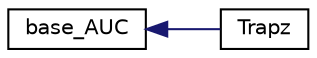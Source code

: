 digraph G
{
  edge [fontname="Helvetica",fontsize="10",labelfontname="Helvetica",labelfontsize="10"];
  node [fontname="Helvetica",fontsize="10",shape=record];
  rankdir="LR";
  Node1 [label="base_AUC",height=0.2,width=0.4,color="black", fillcolor="white", style="filled",URL="$classbase__AUC.html"];
  Node1 -> Node2 [dir="back",color="midnightblue",fontsize="10",style="solid",fontname="Helvetica"];
  Node2 [label="Trapz",height=0.2,width=0.4,color="black", fillcolor="white", style="filled",URL="$classTrapz.html"];
}
